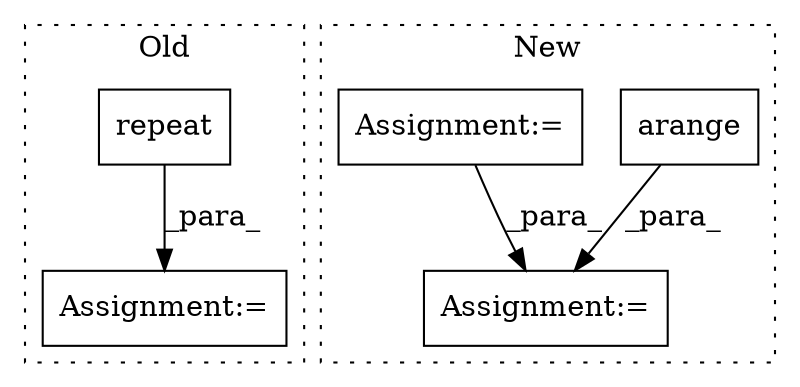 digraph G {
subgraph cluster0 {
1 [label="repeat" a="32" s="10943,10971" l="12,2" shape="box"];
4 [label="Assignment:=" a="7" s="10925" l="1" shape="box"];
label = "Old";
style="dotted";
}
subgraph cluster1 {
2 [label="arange" a="32" s="11059,11068" l="7,1" shape="box"];
3 [label="Assignment:=" a="7" s="11009" l="2" shape="box"];
5 [label="Assignment:=" a="7" s="10829" l="2" shape="box"];
label = "New";
style="dotted";
}
1 -> 4 [label="_para_"];
2 -> 3 [label="_para_"];
5 -> 3 [label="_para_"];
}